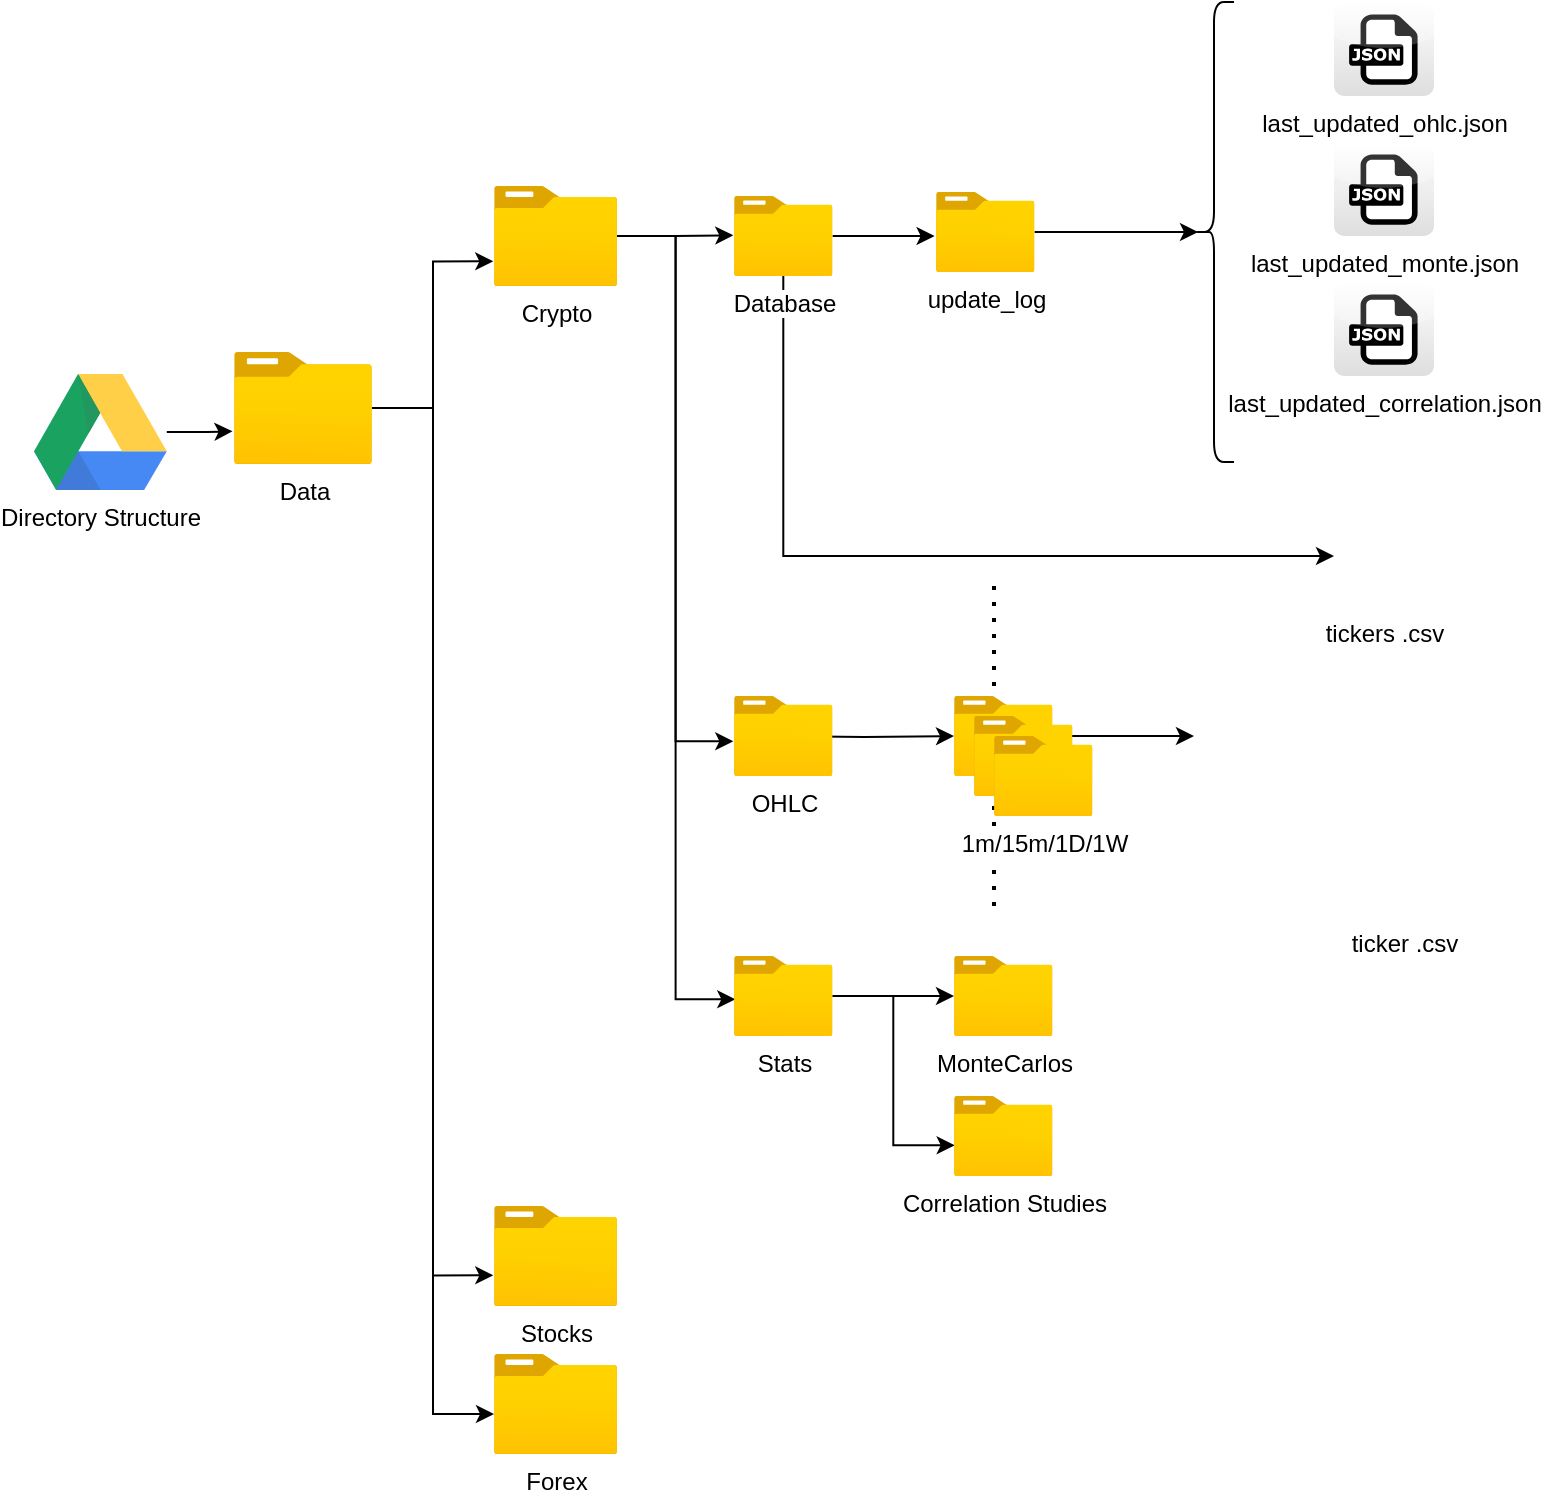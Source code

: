 <mxfile version="20.2.2" type="device"><diagram id="Mna1E-IvT2z322Snitsm" name="Page-1"><mxGraphModel dx="1546" dy="843" grid="1" gridSize="10" guides="1" tooltips="1" connect="1" arrows="1" fold="1" page="1" pageScale="1" pageWidth="1100" pageHeight="850" math="0" shadow="0"><root><mxCell id="0"/><mxCell id="1" parent="0"/><mxCell id="Me9HF1-XLibkODY1o6Q9-4" style="edgeStyle=orthogonalEdgeStyle;rounded=0;orthogonalLoop=1;jettySize=auto;html=1;entryX=-0.011;entryY=0.708;entryDx=0;entryDy=0;entryPerimeter=0;" edge="1" parent="1" source="Me9HF1-XLibkODY1o6Q9-1" target="Me9HF1-XLibkODY1o6Q9-3"><mxGeometry relative="1" as="geometry"/></mxCell><mxCell id="Me9HF1-XLibkODY1o6Q9-1" value="Directory Structure" style="dashed=0;outlineConnect=0;html=1;align=center;labelPosition=center;verticalLabelPosition=bottom;verticalAlign=top;shape=mxgraph.weblogos.google_drive" vertex="1" parent="1"><mxGeometry x="50" y="214" width="66.4" height="58" as="geometry"/></mxCell><mxCell id="Me9HF1-XLibkODY1o6Q9-8" style="edgeStyle=orthogonalEdgeStyle;rounded=0;orthogonalLoop=1;jettySize=auto;html=1;entryX=-0.006;entryY=0.753;entryDx=0;entryDy=0;entryPerimeter=0;" edge="1" parent="1" source="Me9HF1-XLibkODY1o6Q9-3" target="Me9HF1-XLibkODY1o6Q9-5"><mxGeometry relative="1" as="geometry"/></mxCell><mxCell id="Me9HF1-XLibkODY1o6Q9-9" style="edgeStyle=orthogonalEdgeStyle;rounded=0;orthogonalLoop=1;jettySize=auto;html=1;entryX=-0.006;entryY=0.693;entryDx=0;entryDy=0;entryPerimeter=0;" edge="1" parent="1" source="Me9HF1-XLibkODY1o6Q9-3" target="Me9HF1-XLibkODY1o6Q9-6"><mxGeometry relative="1" as="geometry"/></mxCell><mxCell id="Me9HF1-XLibkODY1o6Q9-10" style="edgeStyle=orthogonalEdgeStyle;rounded=0;orthogonalLoop=1;jettySize=auto;html=1;entryX=0;entryY=0.6;entryDx=0;entryDy=0;entryPerimeter=0;" edge="1" parent="1" source="Me9HF1-XLibkODY1o6Q9-3" target="Me9HF1-XLibkODY1o6Q9-7"><mxGeometry relative="1" as="geometry"/></mxCell><mxCell id="Me9HF1-XLibkODY1o6Q9-3" value="Data" style="aspect=fixed;html=1;points=[];align=center;image;fontSize=12;image=img/lib/azure2/general/Folder_Blank.svg;" vertex="1" parent="1"><mxGeometry x="150" y="203" width="69" height="56.0" as="geometry"/></mxCell><mxCell id="Me9HF1-XLibkODY1o6Q9-14" style="edgeStyle=orthogonalEdgeStyle;rounded=0;orthogonalLoop=1;jettySize=auto;html=1;entryX=-0.007;entryY=0.491;entryDx=0;entryDy=0;entryPerimeter=0;" edge="1" parent="1" source="Me9HF1-XLibkODY1o6Q9-5" target="Me9HF1-XLibkODY1o6Q9-11"><mxGeometry relative="1" as="geometry"/></mxCell><mxCell id="Me9HF1-XLibkODY1o6Q9-15" style="edgeStyle=orthogonalEdgeStyle;rounded=0;orthogonalLoop=1;jettySize=auto;html=1;entryX=-0.007;entryY=0.566;entryDx=0;entryDy=0;entryPerimeter=0;" edge="1" parent="1" source="Me9HF1-XLibkODY1o6Q9-5" target="Me9HF1-XLibkODY1o6Q9-12"><mxGeometry relative="1" as="geometry"/></mxCell><mxCell id="Me9HF1-XLibkODY1o6Q9-16" style="edgeStyle=orthogonalEdgeStyle;rounded=0;orthogonalLoop=1;jettySize=auto;html=1;entryX=0.013;entryY=0.541;entryDx=0;entryDy=0;entryPerimeter=0;" edge="1" parent="1" source="Me9HF1-XLibkODY1o6Q9-5" target="Me9HF1-XLibkODY1o6Q9-13"><mxGeometry relative="1" as="geometry"/></mxCell><mxCell id="Me9HF1-XLibkODY1o6Q9-5" value="Crypto" style="aspect=fixed;html=1;points=[];align=center;image;fontSize=12;image=img/lib/azure2/general/Folder_Blank.svg;" vertex="1" parent="1"><mxGeometry x="280" y="120" width="61.61" height="50" as="geometry"/></mxCell><mxCell id="Me9HF1-XLibkODY1o6Q9-6" value="Stocks" style="aspect=fixed;html=1;points=[];align=center;image;fontSize=12;image=img/lib/azure2/general/Folder_Blank.svg;" vertex="1" parent="1"><mxGeometry x="280" y="630" width="61.61" height="50" as="geometry"/></mxCell><mxCell id="Me9HF1-XLibkODY1o6Q9-7" value="Forex" style="aspect=fixed;html=1;points=[];align=center;image;fontSize=12;image=img/lib/azure2/general/Folder_Blank.svg;" vertex="1" parent="1"><mxGeometry x="280" y="704" width="61.61" height="50" as="geometry"/></mxCell><mxCell id="Me9HF1-XLibkODY1o6Q9-32" style="edgeStyle=orthogonalEdgeStyle;rounded=0;orthogonalLoop=1;jettySize=auto;html=1;entryX=-0.014;entryY=0.55;entryDx=0;entryDy=0;entryPerimeter=0;" edge="1" parent="1" source="Me9HF1-XLibkODY1o6Q9-11" target="Me9HF1-XLibkODY1o6Q9-31"><mxGeometry relative="1" as="geometry"/></mxCell><mxCell id="Me9HF1-XLibkODY1o6Q9-36" style="edgeStyle=orthogonalEdgeStyle;rounded=0;orthogonalLoop=1;jettySize=auto;html=1;entryX=0;entryY=0.5;entryDx=0;entryDy=0;" edge="1" parent="1" source="Me9HF1-XLibkODY1o6Q9-11" target="Me9HF1-XLibkODY1o6Q9-27"><mxGeometry relative="1" as="geometry"><Array as="points"><mxPoint x="425" y="305"/></Array></mxGeometry></mxCell><mxCell id="Me9HF1-XLibkODY1o6Q9-11" value="Database" style="aspect=fixed;html=1;points=[];align=center;image;fontSize=12;image=img/lib/azure2/general/Folder_Blank.svg;" vertex="1" parent="1"><mxGeometry x="400" y="125" width="49.29" height="40" as="geometry"/></mxCell><mxCell id="Me9HF1-XLibkODY1o6Q9-25" style="edgeStyle=orthogonalEdgeStyle;rounded=0;orthogonalLoop=1;jettySize=auto;html=1;" edge="1" parent="1" target="Me9HF1-XLibkODY1o6Q9-23"><mxGeometry relative="1" as="geometry"><mxPoint x="419.29" y="395" as="sourcePoint"/></mxGeometry></mxCell><mxCell id="Me9HF1-XLibkODY1o6Q9-12" value="OHLC" style="aspect=fixed;html=1;points=[];align=center;image;fontSize=12;image=img/lib/azure2/general/Folder_Blank.svg;" vertex="1" parent="1"><mxGeometry x="400" y="375" width="49.29" height="40" as="geometry"/></mxCell><mxCell id="Me9HF1-XLibkODY1o6Q9-18" value="" style="edgeStyle=orthogonalEdgeStyle;rounded=0;orthogonalLoop=1;jettySize=auto;html=1;" edge="1" parent="1" source="Me9HF1-XLibkODY1o6Q9-13" target="Me9HF1-XLibkODY1o6Q9-17"><mxGeometry relative="1" as="geometry"/></mxCell><mxCell id="Me9HF1-XLibkODY1o6Q9-20" value="" style="edgeStyle=orthogonalEdgeStyle;rounded=0;orthogonalLoop=1;jettySize=auto;html=1;entryX=0.007;entryY=0.616;entryDx=0;entryDy=0;entryPerimeter=0;" edge="1" parent="1" source="Me9HF1-XLibkODY1o6Q9-13" target="Me9HF1-XLibkODY1o6Q9-19"><mxGeometry relative="1" as="geometry"/></mxCell><mxCell id="Me9HF1-XLibkODY1o6Q9-13" value="Stats" style="aspect=fixed;html=1;points=[];align=center;image;fontSize=12;image=img/lib/azure2/general/Folder_Blank.svg;" vertex="1" parent="1"><mxGeometry x="400" y="505" width="49.29" height="40" as="geometry"/></mxCell><mxCell id="Me9HF1-XLibkODY1o6Q9-17" value="MonteCarlos" style="aspect=fixed;html=1;points=[];align=center;image;fontSize=12;image=img/lib/azure2/general/Folder_Blank.svg;" vertex="1" parent="1"><mxGeometry x="510.0" y="505" width="49.29" height="40" as="geometry"/></mxCell><mxCell id="Me9HF1-XLibkODY1o6Q9-19" value="Correlation Studies" style="aspect=fixed;html=1;points=[];align=center;image;fontSize=12;image=img/lib/azure2/general/Folder_Blank.svg;" vertex="1" parent="1"><mxGeometry x="510.0" y="575" width="49.29" height="40" as="geometry"/></mxCell><mxCell id="Me9HF1-XLibkODY1o6Q9-21" value="" style="endArrow=none;dashed=1;html=1;dashPattern=1 3;strokeWidth=2;rounded=0;" edge="1" parent="1"><mxGeometry width="50" height="50" relative="1" as="geometry"><mxPoint x="530" y="370" as="sourcePoint"/><mxPoint x="530" y="320" as="targetPoint"/></mxGeometry></mxCell><mxCell id="Me9HF1-XLibkODY1o6Q9-22" value="" style="endArrow=none;dashed=1;html=1;dashPattern=1 3;strokeWidth=2;rounded=0;" edge="1" parent="1"><mxGeometry width="50" height="50" relative="1" as="geometry"><mxPoint x="530" y="480" as="sourcePoint"/><mxPoint x="530" y="430" as="targetPoint"/></mxGeometry></mxCell><mxCell id="Me9HF1-XLibkODY1o6Q9-38" style="edgeStyle=orthogonalEdgeStyle;rounded=0;orthogonalLoop=1;jettySize=auto;html=1;" edge="1" parent="1" source="Me9HF1-XLibkODY1o6Q9-23"><mxGeometry relative="1" as="geometry"><mxPoint x="630" y="395" as="targetPoint"/></mxGeometry></mxCell><mxCell id="Me9HF1-XLibkODY1o6Q9-23" value="" style="aspect=fixed;html=1;points=[];align=center;image;fontSize=12;image=img/lib/azure2/general/Folder_Blank.svg;" vertex="1" parent="1"><mxGeometry x="510" y="375" width="49.29" height="40" as="geometry"/></mxCell><mxCell id="Me9HF1-XLibkODY1o6Q9-26" value="last_updated_ohlc.json" style="dashed=0;outlineConnect=0;html=1;align=center;labelPosition=center;verticalLabelPosition=bottom;verticalAlign=top;shape=mxgraph.webicons.json;gradientColor=#DFDEDE" vertex="1" parent="1"><mxGeometry x="700" y="28" width="50" height="47" as="geometry"/></mxCell><mxCell id="Me9HF1-XLibkODY1o6Q9-27" value="tickers .csv" style="shape=image;html=1;verticalAlign=top;verticalLabelPosition=bottom;labelBackgroundColor=none;imageAspect=0;aspect=fixed;image=https://cdn2.iconfinder.com/data/icons/simple-files/128/CSV.png" vertex="1" parent="1"><mxGeometry x="700" y="280" width="50" height="50" as="geometry"/></mxCell><mxCell id="Me9HF1-XLibkODY1o6Q9-29" value="last_updated_monte.json" style="dashed=0;outlineConnect=0;html=1;align=center;labelPosition=center;verticalLabelPosition=bottom;verticalAlign=top;shape=mxgraph.webicons.json;gradientColor=#DFDEDE" vertex="1" parent="1"><mxGeometry x="700" y="98" width="50" height="47" as="geometry"/></mxCell><mxCell id="Me9HF1-XLibkODY1o6Q9-30" value="last_updated_correlation.json" style="dashed=0;outlineConnect=0;html=1;align=center;labelPosition=center;verticalLabelPosition=bottom;verticalAlign=top;shape=mxgraph.webicons.json;gradientColor=#DFDEDE" vertex="1" parent="1"><mxGeometry x="700" y="168" width="50" height="47" as="geometry"/></mxCell><mxCell id="Me9HF1-XLibkODY1o6Q9-34" style="edgeStyle=orthogonalEdgeStyle;rounded=0;orthogonalLoop=1;jettySize=auto;html=1;entryX=0.1;entryY=0.5;entryDx=0;entryDy=0;entryPerimeter=0;" edge="1" parent="1" source="Me9HF1-XLibkODY1o6Q9-31" target="Me9HF1-XLibkODY1o6Q9-33"><mxGeometry relative="1" as="geometry"/></mxCell><mxCell id="Me9HF1-XLibkODY1o6Q9-31" value="update_log" style="aspect=fixed;html=1;points=[];align=center;image;fontSize=12;image=img/lib/azure2/general/Folder_Blank.svg;" vertex="1" parent="1"><mxGeometry x="501" y="123" width="49.29" height="40" as="geometry"/></mxCell><mxCell id="Me9HF1-XLibkODY1o6Q9-33" value="" style="shape=curlyBracket;whiteSpace=wrap;html=1;rounded=1;labelBackgroundColor=none;" vertex="1" parent="1"><mxGeometry x="630" y="28" width="20" height="230" as="geometry"/></mxCell><mxCell id="Me9HF1-XLibkODY1o6Q9-37" value="" style="shape=image;html=1;verticalAlign=top;verticalLabelPosition=bottom;labelBackgroundColor=none;imageAspect=0;aspect=fixed;image=https://cdn2.iconfinder.com/data/icons/simple-files/128/CSV.png" vertex="1" parent="1"><mxGeometry x="640" y="370" width="50" height="50" as="geometry"/></mxCell><mxCell id="Me9HF1-XLibkODY1o6Q9-48" value="" style="aspect=fixed;html=1;points=[];align=center;image;fontSize=12;image=img/lib/azure2/general/Folder_Blank.svg;" vertex="1" parent="1"><mxGeometry x="520" y="385" width="49.29" height="40" as="geometry"/></mxCell><mxCell id="Me9HF1-XLibkODY1o6Q9-49" value="1m/15m/1D/1W" style="aspect=fixed;html=1;points=[];align=center;image;fontSize=12;image=img/lib/azure2/general/Folder_Blank.svg;" vertex="1" parent="1"><mxGeometry x="530" y="395" width="49.29" height="40" as="geometry"/></mxCell><mxCell id="Me9HF1-XLibkODY1o6Q9-50" value="ticker .csv" style="shape=image;html=1;verticalAlign=top;verticalLabelPosition=bottom;labelBackgroundColor=none;imageAspect=0;aspect=fixed;image=https://cdn2.iconfinder.com/data/icons/simple-files/128/CSV.png" vertex="1" parent="1"><mxGeometry x="710" y="435" width="50" height="50" as="geometry"/></mxCell><mxCell id="Me9HF1-XLibkODY1o6Q9-51" value="" style="shape=image;html=1;verticalAlign=top;verticalLabelPosition=bottom;labelBackgroundColor=none;imageAspect=0;aspect=fixed;image=https://cdn2.iconfinder.com/data/icons/simple-files/128/CSV.png" vertex="1" parent="1"><mxGeometry x="650" y="380" width="50" height="50" as="geometry"/></mxCell><mxCell id="Me9HF1-XLibkODY1o6Q9-52" value="" style="shape=image;html=1;verticalAlign=top;verticalLabelPosition=bottom;labelBackgroundColor=none;imageAspect=0;aspect=fixed;image=https://cdn2.iconfinder.com/data/icons/simple-files/128/CSV.png" vertex="1" parent="1"><mxGeometry x="660" y="390" width="50" height="50" as="geometry"/></mxCell><mxCell id="Me9HF1-XLibkODY1o6Q9-53" value="" style="shape=image;html=1;verticalAlign=top;verticalLabelPosition=bottom;labelBackgroundColor=none;imageAspect=0;aspect=fixed;image=https://cdn2.iconfinder.com/data/icons/simple-files/128/CSV.png" vertex="1" parent="1"><mxGeometry x="670" y="400" width="50" height="50" as="geometry"/></mxCell><mxCell id="Me9HF1-XLibkODY1o6Q9-54" value="" style="shape=image;html=1;verticalAlign=top;verticalLabelPosition=bottom;labelBackgroundColor=none;imageAspect=0;aspect=fixed;image=https://cdn2.iconfinder.com/data/icons/simple-files/128/CSV.png" vertex="1" parent="1"><mxGeometry x="680" y="410" width="50" height="50" as="geometry"/></mxCell><mxCell id="Me9HF1-XLibkODY1o6Q9-55" value="" style="shape=image;html=1;verticalAlign=top;verticalLabelPosition=bottom;labelBackgroundColor=none;imageAspect=0;aspect=fixed;image=https://cdn2.iconfinder.com/data/icons/simple-files/128/CSV.png" vertex="1" parent="1"><mxGeometry x="690" y="420" width="50" height="50" as="geometry"/></mxCell><mxCell id="Me9HF1-XLibkODY1o6Q9-56" value="" style="shape=image;html=1;verticalAlign=top;verticalLabelPosition=bottom;labelBackgroundColor=none;imageAspect=0;aspect=fixed;image=https://cdn2.iconfinder.com/data/icons/simple-files/128/CSV.png" vertex="1" parent="1"><mxGeometry x="700" y="430" width="50" height="50" as="geometry"/></mxCell></root></mxGraphModel></diagram></mxfile>